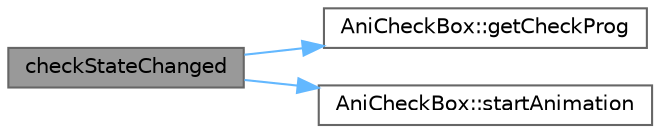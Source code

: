 digraph "checkStateChanged"
{
 // LATEX_PDF_SIZE
  bgcolor="transparent";
  edge [fontname=Helvetica,fontsize=10,labelfontname=Helvetica,labelfontsize=10];
  node [fontname=Helvetica,fontsize=10,shape=box,height=0.2,width=0.4];
  rankdir="LR";
  Node1 [id="Node000001",label="checkStateChanged",height=0.2,width=0.4,color="gray40", fillcolor="grey60", style="filled", fontcolor="black",tooltip="复选框状态变化处理"];
  Node1 -> Node2 [id="edge1_Node000001_Node000002",color="steelblue1",style="solid",tooltip=" "];
  Node2 [id="Node000002",label="AniCheckBox::getCheckProg",height=0.2,width=0.4,color="grey40", fillcolor="white", style="filled",URL="$class_ani_check_box.html#af2db1b949a7a4be0ddb066b6584829fa",tooltip="获取选中进度"];
  Node1 -> Node3 [id="edge2_Node000001_Node000003",color="steelblue1",style="solid",tooltip=" "];
  Node3 [id="Node000003",label="AniCheckBox::startAnimation",height=0.2,width=0.4,color="grey40", fillcolor="white", style="filled",URL="$class_ani_check_box.html#a5ef01aa9918425b827ecd50e91925e10",tooltip="启动动画"];
}
